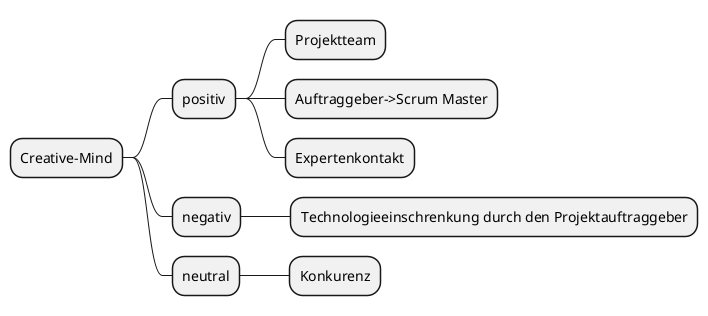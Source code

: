@startmindmap
* Creative-Mind
** positiv
*** Projektteam
*** Auftraggeber->Scrum Master
*** Expertenkontakt
** negativ
*** Technologieeinschrenkung durch den Projektauftraggeber
** neutral
*** Konkurenz
@endmindmap